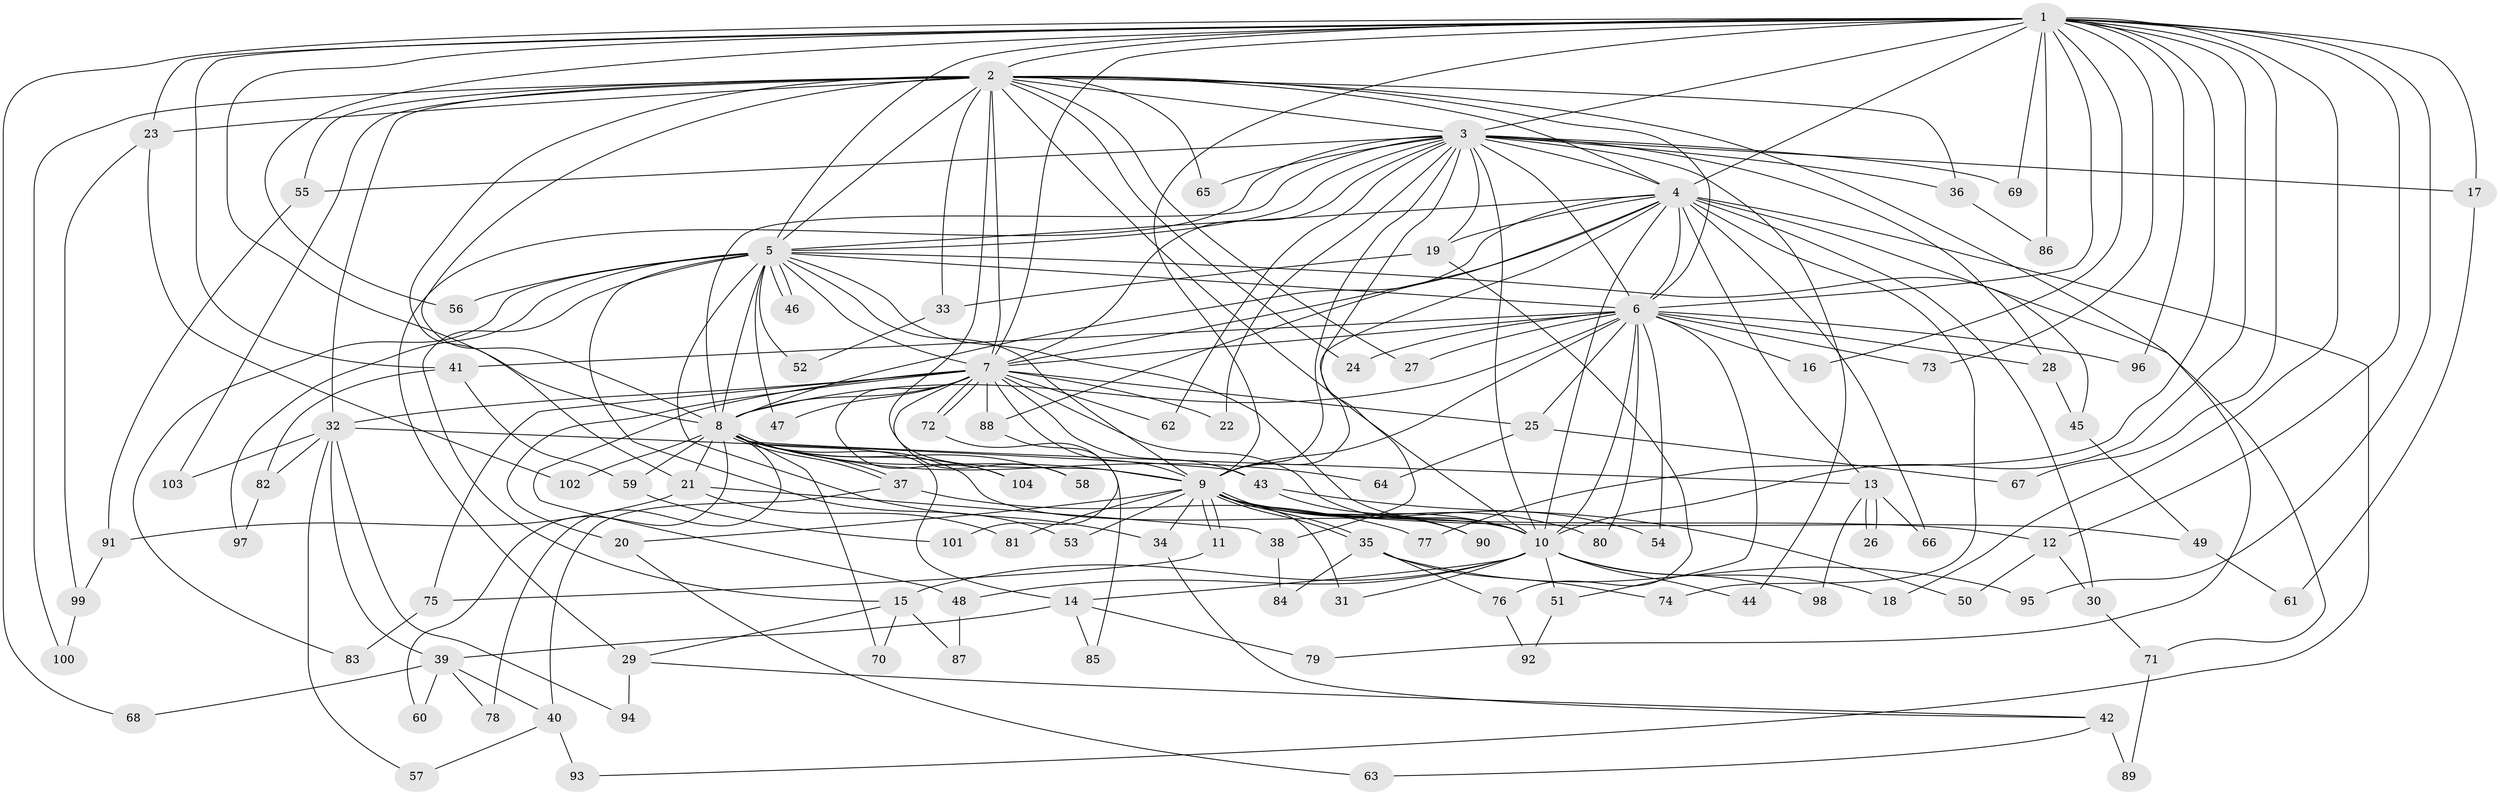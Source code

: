// coarse degree distribution, {28: 0.01282051282051282, 18: 0.01282051282051282, 20: 0.02564102564102564, 15: 0.01282051282051282, 17: 0.02564102564102564, 23: 0.01282051282051282, 22: 0.01282051282051282, 4: 0.08974358974358974, 5: 0.038461538461538464, 3: 0.19230769230769232, 1: 0.038461538461538464, 2: 0.47435897435897434, 6: 0.038461538461538464, 9: 0.01282051282051282}
// Generated by graph-tools (version 1.1) at 2025/51/02/27/25 19:51:52]
// undirected, 104 vertices, 233 edges
graph export_dot {
graph [start="1"]
  node [color=gray90,style=filled];
  1;
  2;
  3;
  4;
  5;
  6;
  7;
  8;
  9;
  10;
  11;
  12;
  13;
  14;
  15;
  16;
  17;
  18;
  19;
  20;
  21;
  22;
  23;
  24;
  25;
  26;
  27;
  28;
  29;
  30;
  31;
  32;
  33;
  34;
  35;
  36;
  37;
  38;
  39;
  40;
  41;
  42;
  43;
  44;
  45;
  46;
  47;
  48;
  49;
  50;
  51;
  52;
  53;
  54;
  55;
  56;
  57;
  58;
  59;
  60;
  61;
  62;
  63;
  64;
  65;
  66;
  67;
  68;
  69;
  70;
  71;
  72;
  73;
  74;
  75;
  76;
  77;
  78;
  79;
  80;
  81;
  82;
  83;
  84;
  85;
  86;
  87;
  88;
  89;
  90;
  91;
  92;
  93;
  94;
  95;
  96;
  97;
  98;
  99;
  100;
  101;
  102;
  103;
  104;
  1 -- 2;
  1 -- 3;
  1 -- 4;
  1 -- 5;
  1 -- 6;
  1 -- 7;
  1 -- 8;
  1 -- 9;
  1 -- 10;
  1 -- 12;
  1 -- 16;
  1 -- 17;
  1 -- 18;
  1 -- 23;
  1 -- 41;
  1 -- 56;
  1 -- 67;
  1 -- 68;
  1 -- 69;
  1 -- 73;
  1 -- 77;
  1 -- 86;
  1 -- 95;
  1 -- 96;
  2 -- 3;
  2 -- 4;
  2 -- 5;
  2 -- 6;
  2 -- 7;
  2 -- 8;
  2 -- 9;
  2 -- 10;
  2 -- 21;
  2 -- 23;
  2 -- 24;
  2 -- 27;
  2 -- 32;
  2 -- 33;
  2 -- 36;
  2 -- 55;
  2 -- 65;
  2 -- 71;
  2 -- 100;
  2 -- 103;
  3 -- 4;
  3 -- 5;
  3 -- 6;
  3 -- 7;
  3 -- 8;
  3 -- 9;
  3 -- 10;
  3 -- 17;
  3 -- 19;
  3 -- 22;
  3 -- 28;
  3 -- 29;
  3 -- 36;
  3 -- 38;
  3 -- 44;
  3 -- 55;
  3 -- 62;
  3 -- 65;
  3 -- 69;
  4 -- 5;
  4 -- 6;
  4 -- 7;
  4 -- 8;
  4 -- 9;
  4 -- 10;
  4 -- 13;
  4 -- 19;
  4 -- 30;
  4 -- 66;
  4 -- 74;
  4 -- 79;
  4 -- 88;
  4 -- 93;
  5 -- 6;
  5 -- 7;
  5 -- 8;
  5 -- 9;
  5 -- 10;
  5 -- 15;
  5 -- 34;
  5 -- 45;
  5 -- 46;
  5 -- 46;
  5 -- 47;
  5 -- 52;
  5 -- 53;
  5 -- 56;
  5 -- 83;
  5 -- 97;
  6 -- 7;
  6 -- 8;
  6 -- 9;
  6 -- 10;
  6 -- 16;
  6 -- 24;
  6 -- 25;
  6 -- 27;
  6 -- 28;
  6 -- 41;
  6 -- 51;
  6 -- 54;
  6 -- 73;
  6 -- 80;
  6 -- 96;
  7 -- 8;
  7 -- 9;
  7 -- 10;
  7 -- 20;
  7 -- 22;
  7 -- 25;
  7 -- 32;
  7 -- 43;
  7 -- 47;
  7 -- 48;
  7 -- 58;
  7 -- 62;
  7 -- 72;
  7 -- 72;
  7 -- 75;
  7 -- 88;
  7 -- 104;
  8 -- 9;
  8 -- 10;
  8 -- 13;
  8 -- 14;
  8 -- 21;
  8 -- 37;
  8 -- 37;
  8 -- 58;
  8 -- 59;
  8 -- 60;
  8 -- 64;
  8 -- 70;
  8 -- 78;
  8 -- 102;
  8 -- 104;
  9 -- 10;
  9 -- 11;
  9 -- 11;
  9 -- 12;
  9 -- 20;
  9 -- 31;
  9 -- 34;
  9 -- 35;
  9 -- 35;
  9 -- 49;
  9 -- 53;
  9 -- 54;
  9 -- 80;
  9 -- 81;
  9 -- 90;
  10 -- 14;
  10 -- 15;
  10 -- 18;
  10 -- 31;
  10 -- 44;
  10 -- 48;
  10 -- 51;
  10 -- 98;
  11 -- 75;
  12 -- 30;
  12 -- 50;
  13 -- 26;
  13 -- 26;
  13 -- 66;
  13 -- 98;
  14 -- 39;
  14 -- 79;
  14 -- 85;
  15 -- 29;
  15 -- 70;
  15 -- 87;
  17 -- 61;
  19 -- 33;
  19 -- 76;
  20 -- 63;
  21 -- 38;
  21 -- 81;
  21 -- 91;
  23 -- 99;
  23 -- 102;
  25 -- 64;
  25 -- 67;
  28 -- 45;
  29 -- 42;
  29 -- 94;
  30 -- 71;
  32 -- 39;
  32 -- 43;
  32 -- 57;
  32 -- 82;
  32 -- 94;
  32 -- 103;
  33 -- 52;
  34 -- 42;
  35 -- 74;
  35 -- 76;
  35 -- 84;
  35 -- 95;
  36 -- 86;
  37 -- 40;
  37 -- 77;
  38 -- 84;
  39 -- 40;
  39 -- 60;
  39 -- 68;
  39 -- 78;
  40 -- 57;
  40 -- 93;
  41 -- 59;
  41 -- 82;
  42 -- 63;
  42 -- 89;
  43 -- 50;
  43 -- 90;
  45 -- 49;
  48 -- 87;
  49 -- 61;
  51 -- 92;
  55 -- 91;
  59 -- 101;
  71 -- 89;
  72 -- 85;
  75 -- 83;
  76 -- 92;
  82 -- 97;
  88 -- 101;
  91 -- 99;
  99 -- 100;
}
